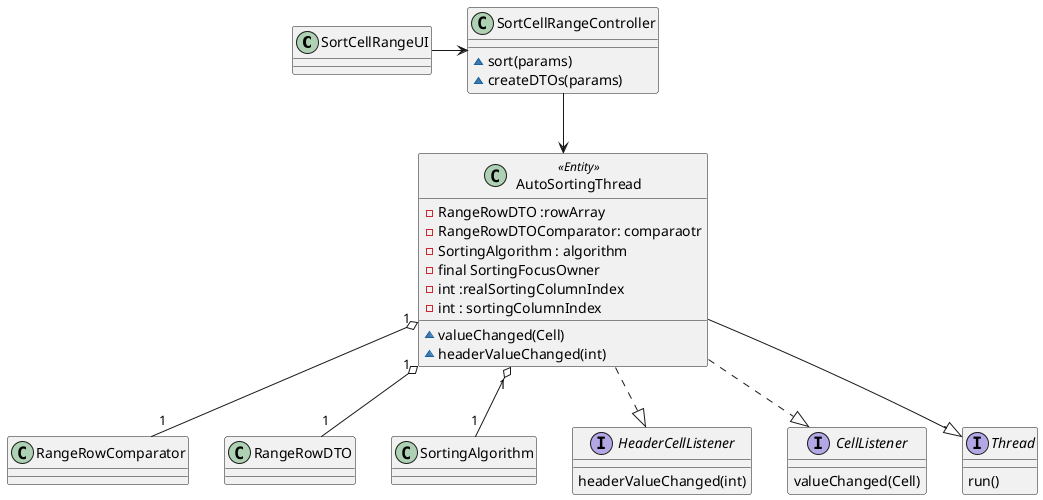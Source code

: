 @startuml cd.png

class SortCellRangeUI
class SortCellRangeController{
    ~sort(params)
    ~createDTOs(params)

}
class AutoSortingThread <<Entity>>{
    -RangeRowDTO :rowArray
    -RangeRowDTOComparator: comparaotr
    -SortingAlgorithm : algorithm
    -final SortingFocusOwner
    -int :realSortingColumnIndex
    -int : sortingColumnIndex
    ~ valueChanged(Cell)
    ~ headerValueChanged(int)
}
class RangeRowComparator
class RangeRowDTO
class SortingAlgorithm

interface HeaderCellListener{
    headerValueChanged(int)
}
interface CellListener{
    valueChanged(Cell)
}
interface Thread{
    run()
}

SortCellRangeUI -> SortCellRangeController
SortCellRangeController --> AutoSortingThread
AutoSortingThread  ..|> CellListener
AutoSortingThread  --|> Thread
AutoSortingThread  ..|> HeaderCellListener
AutoSortingThread  "1" o-- "1" RangeRowComparator
AutoSortingThread  "1" o-- "1" RangeRowDTO
AutoSortingThread  "1" o-- "1" SortingAlgorithm
@enduml